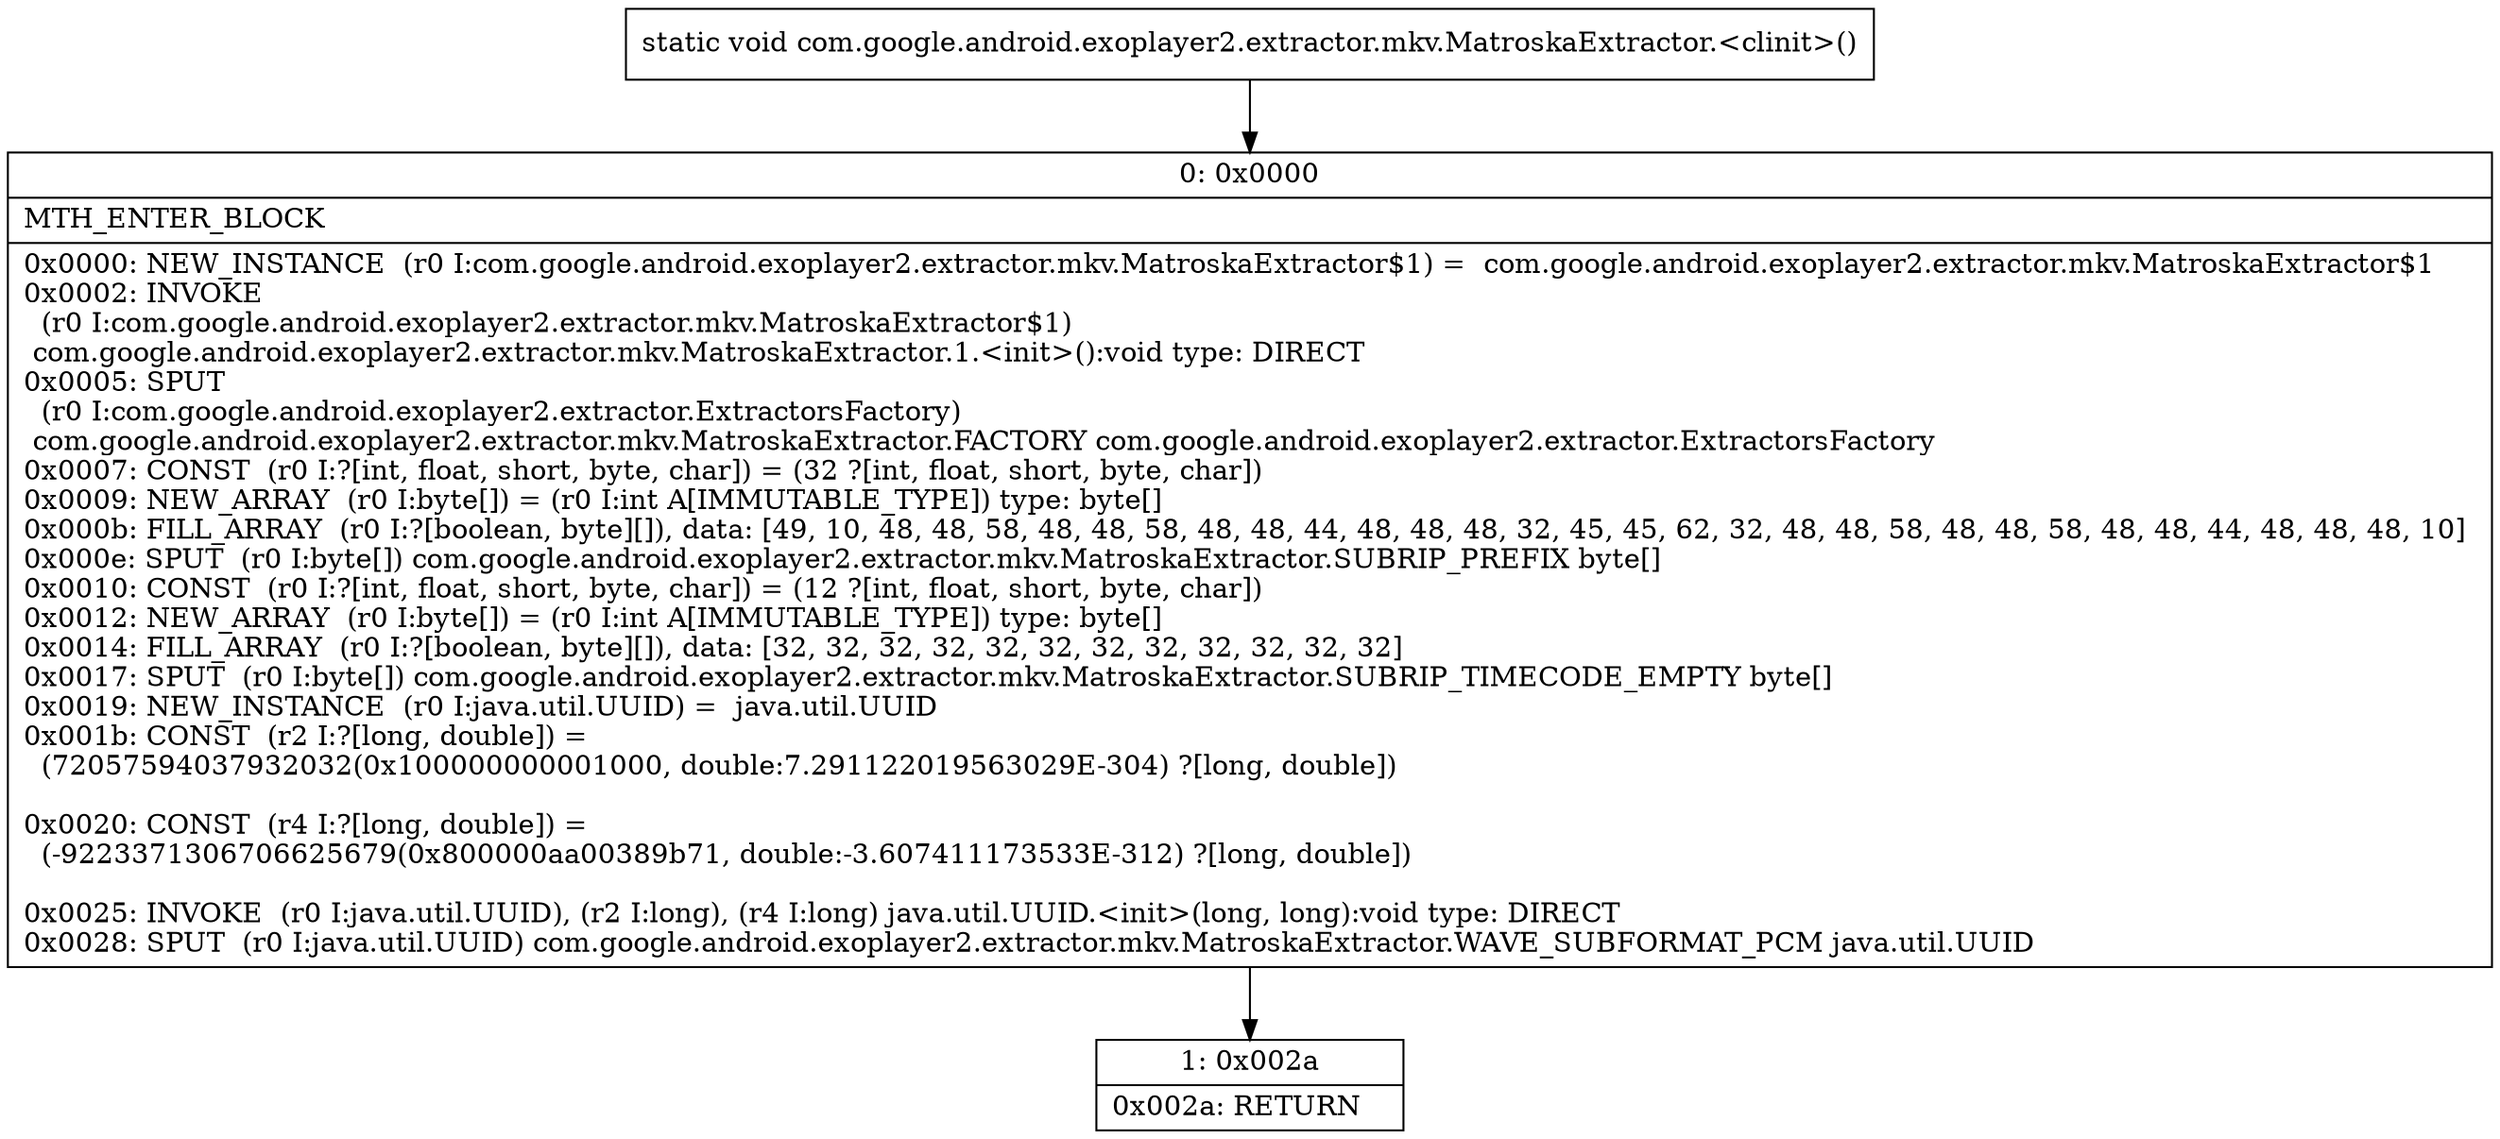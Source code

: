 digraph "CFG forcom.google.android.exoplayer2.extractor.mkv.MatroskaExtractor.\<clinit\>()V" {
Node_0 [shape=record,label="{0\:\ 0x0000|MTH_ENTER_BLOCK\l|0x0000: NEW_INSTANCE  (r0 I:com.google.android.exoplayer2.extractor.mkv.MatroskaExtractor$1) =  com.google.android.exoplayer2.extractor.mkv.MatroskaExtractor$1 \l0x0002: INVOKE  \l  (r0 I:com.google.android.exoplayer2.extractor.mkv.MatroskaExtractor$1)\l com.google.android.exoplayer2.extractor.mkv.MatroskaExtractor.1.\<init\>():void type: DIRECT \l0x0005: SPUT  \l  (r0 I:com.google.android.exoplayer2.extractor.ExtractorsFactory)\l com.google.android.exoplayer2.extractor.mkv.MatroskaExtractor.FACTORY com.google.android.exoplayer2.extractor.ExtractorsFactory \l0x0007: CONST  (r0 I:?[int, float, short, byte, char]) = (32 ?[int, float, short, byte, char]) \l0x0009: NEW_ARRAY  (r0 I:byte[]) = (r0 I:int A[IMMUTABLE_TYPE]) type: byte[] \l0x000b: FILL_ARRAY  (r0 I:?[boolean, byte][]), data: [49, 10, 48, 48, 58, 48, 48, 58, 48, 48, 44, 48, 48, 48, 32, 45, 45, 62, 32, 48, 48, 58, 48, 48, 58, 48, 48, 44, 48, 48, 48, 10] \l0x000e: SPUT  (r0 I:byte[]) com.google.android.exoplayer2.extractor.mkv.MatroskaExtractor.SUBRIP_PREFIX byte[] \l0x0010: CONST  (r0 I:?[int, float, short, byte, char]) = (12 ?[int, float, short, byte, char]) \l0x0012: NEW_ARRAY  (r0 I:byte[]) = (r0 I:int A[IMMUTABLE_TYPE]) type: byte[] \l0x0014: FILL_ARRAY  (r0 I:?[boolean, byte][]), data: [32, 32, 32, 32, 32, 32, 32, 32, 32, 32, 32, 32] \l0x0017: SPUT  (r0 I:byte[]) com.google.android.exoplayer2.extractor.mkv.MatroskaExtractor.SUBRIP_TIMECODE_EMPTY byte[] \l0x0019: NEW_INSTANCE  (r0 I:java.util.UUID) =  java.util.UUID \l0x001b: CONST  (r2 I:?[long, double]) = \l  (72057594037932032(0x100000000001000, double:7.291122019563029E\-304) ?[long, double])\l \l0x0020: CONST  (r4 I:?[long, double]) = \l  (\-9223371306706625679(0x800000aa00389b71, double:\-3.607411173533E\-312) ?[long, double])\l \l0x0025: INVOKE  (r0 I:java.util.UUID), (r2 I:long), (r4 I:long) java.util.UUID.\<init\>(long, long):void type: DIRECT \l0x0028: SPUT  (r0 I:java.util.UUID) com.google.android.exoplayer2.extractor.mkv.MatroskaExtractor.WAVE_SUBFORMAT_PCM java.util.UUID \l}"];
Node_1 [shape=record,label="{1\:\ 0x002a|0x002a: RETURN   \l}"];
MethodNode[shape=record,label="{static void com.google.android.exoplayer2.extractor.mkv.MatroskaExtractor.\<clinit\>() }"];
MethodNode -> Node_0;
Node_0 -> Node_1;
}

